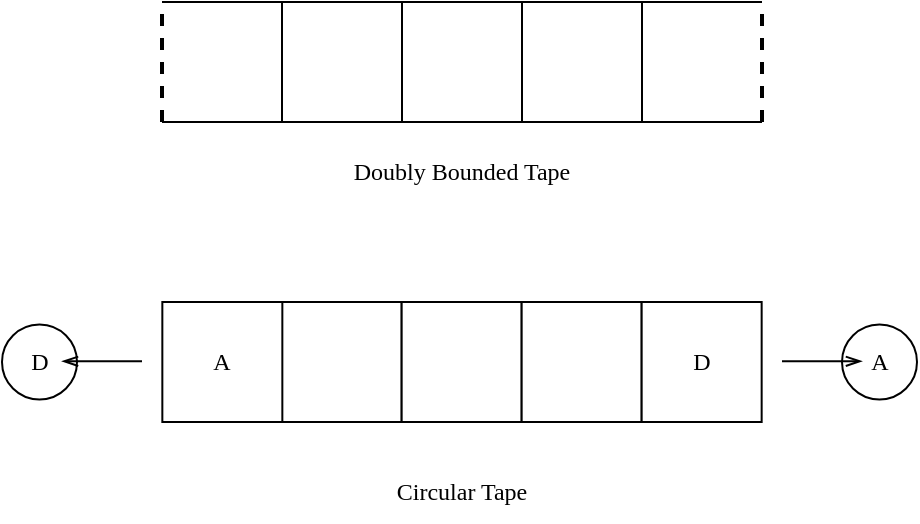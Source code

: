 <mxfile version="26.0.16" pages="4">
  <diagram name="Tape Variants" id="VRQje6V4b4nK-UUbFTo-">
    <mxGraphModel dx="659" dy="387" grid="0" gridSize="10" guides="1" tooltips="1" connect="1" arrows="1" fold="1" page="1" pageScale="1" pageWidth="827" pageHeight="1169" math="0" shadow="0">
      <root>
        <mxCell id="0" />
        <mxCell id="1" parent="0" />
        <mxCell id="AU894ogMc6cyoe8xbky2-43" value="&lt;font face=&quot;Times New Roman&quot;&gt;A&lt;/font&gt;" style="ellipse;whiteSpace=wrap;html=1;aspect=fixed;" vertex="1" parent="1">
          <mxGeometry x="530" y="361.25" width="37.5" height="37.5" as="geometry" />
        </mxCell>
        <mxCell id="AU894ogMc6cyoe8xbky2-5" value="" style="whiteSpace=wrap;html=1;aspect=fixed;" vertex="1" parent="1">
          <mxGeometry x="250" y="200" width="60" height="60" as="geometry" />
        </mxCell>
        <mxCell id="AU894ogMc6cyoe8xbky2-6" value="" style="whiteSpace=wrap;html=1;aspect=fixed;" vertex="1" parent="1">
          <mxGeometry x="310" y="200" width="60" height="60" as="geometry" />
        </mxCell>
        <mxCell id="AU894ogMc6cyoe8xbky2-7" value="" style="whiteSpace=wrap;html=1;aspect=fixed;" vertex="1" parent="1">
          <mxGeometry x="370" y="200" width="60" height="60" as="geometry" />
        </mxCell>
        <mxCell id="AU894ogMc6cyoe8xbky2-12" value="" style="endArrow=none;html=1;rounded=0;entryX=1;entryY=0;entryDx=0;entryDy=0;" edge="1" parent="1">
          <mxGeometry width="50" height="50" relative="1" as="geometry">
            <mxPoint x="430" y="200" as="sourcePoint" />
            <mxPoint x="490" y="200" as="targetPoint" />
          </mxGeometry>
        </mxCell>
        <mxCell id="AU894ogMc6cyoe8xbky2-16" value="" style="endArrow=none;html=1;rounded=0;entryX=1;entryY=0;entryDx=0;entryDy=0;" edge="1" parent="1">
          <mxGeometry width="50" height="50" relative="1" as="geometry">
            <mxPoint x="430" y="260" as="sourcePoint" />
            <mxPoint x="490" y="260" as="targetPoint" />
          </mxGeometry>
        </mxCell>
        <mxCell id="AU894ogMc6cyoe8xbky2-17" value="" style="endArrow=none;dashed=1;html=1;rounded=0;strokeWidth=2;" edge="1" parent="1">
          <mxGeometry width="50" height="50" relative="1" as="geometry">
            <mxPoint x="490" y="260" as="sourcePoint" />
            <mxPoint x="490" y="200" as="targetPoint" />
          </mxGeometry>
        </mxCell>
        <mxCell id="AU894ogMc6cyoe8xbky2-18" value="" style="endArrow=none;html=1;rounded=0;entryX=1;entryY=0;entryDx=0;entryDy=0;" edge="1" parent="1">
          <mxGeometry width="50" height="50" relative="1" as="geometry">
            <mxPoint x="190" y="200" as="sourcePoint" />
            <mxPoint x="250" y="200" as="targetPoint" />
          </mxGeometry>
        </mxCell>
        <mxCell id="AU894ogMc6cyoe8xbky2-19" value="" style="endArrow=none;html=1;rounded=0;entryX=1;entryY=0;entryDx=0;entryDy=0;" edge="1" parent="1">
          <mxGeometry width="50" height="50" relative="1" as="geometry">
            <mxPoint x="190" y="260" as="sourcePoint" />
            <mxPoint x="250" y="260" as="targetPoint" />
          </mxGeometry>
        </mxCell>
        <mxCell id="AU894ogMc6cyoe8xbky2-20" value="" style="endArrow=none;dashed=1;html=1;rounded=0;strokeWidth=2;" edge="1" parent="1">
          <mxGeometry width="50" height="50" relative="1" as="geometry">
            <mxPoint x="190" y="260" as="sourcePoint" />
            <mxPoint x="190" y="200" as="targetPoint" />
          </mxGeometry>
        </mxCell>
        <mxCell id="AU894ogMc6cyoe8xbky2-22" value="" style="whiteSpace=wrap;html=1;aspect=fixed;" vertex="1" parent="1">
          <mxGeometry x="249.83" y="350" width="60" height="60" as="geometry" />
        </mxCell>
        <mxCell id="AU894ogMc6cyoe8xbky2-23" value="" style="whiteSpace=wrap;html=1;aspect=fixed;" vertex="1" parent="1">
          <mxGeometry x="309.83" y="350" width="60" height="60" as="geometry" />
        </mxCell>
        <mxCell id="AU894ogMc6cyoe8xbky2-24" value="" style="whiteSpace=wrap;html=1;aspect=fixed;" vertex="1" parent="1">
          <mxGeometry x="369.83" y="350" width="60" height="60" as="geometry" />
        </mxCell>
        <mxCell id="AU894ogMc6cyoe8xbky2-31" value="&lt;font face=&quot;Times New Roman&quot;&gt;A&lt;/font&gt;" style="whiteSpace=wrap;html=1;aspect=fixed;" vertex="1" parent="1">
          <mxGeometry x="190.17" y="350" width="60" height="60" as="geometry" />
        </mxCell>
        <mxCell id="AU894ogMc6cyoe8xbky2-32" value="&lt;font face=&quot;Times New Roman&quot;&gt;D&lt;/font&gt;" style="whiteSpace=wrap;html=1;aspect=fixed;" vertex="1" parent="1">
          <mxGeometry x="429.83" y="350" width="60" height="60" as="geometry" />
        </mxCell>
        <mxCell id="AU894ogMc6cyoe8xbky2-44" value="" style="endArrow=openThin;html=1;rounded=0;strokeWidth=1;endFill=0;" edge="1" parent="1">
          <mxGeometry width="50" height="50" relative="1" as="geometry">
            <mxPoint x="500" y="379.66" as="sourcePoint" />
            <mxPoint x="540" y="379.66" as="targetPoint" />
          </mxGeometry>
        </mxCell>
        <mxCell id="AU894ogMc6cyoe8xbky2-46" value="&lt;font face=&quot;Times New Roman&quot;&gt;D&lt;/font&gt;" style="ellipse;whiteSpace=wrap;html=1;aspect=fixed;" vertex="1" parent="1">
          <mxGeometry x="110" y="361.25" width="37.5" height="37.5" as="geometry" />
        </mxCell>
        <mxCell id="AU894ogMc6cyoe8xbky2-47" value="" style="endArrow=openThin;html=1;rounded=0;strokeWidth=1;endFill=0;" edge="1" parent="1">
          <mxGeometry width="50" height="50" relative="1" as="geometry">
            <mxPoint x="180" y="379.66" as="sourcePoint" />
            <mxPoint x="140" y="379.66" as="targetPoint" />
          </mxGeometry>
        </mxCell>
        <mxCell id="AU894ogMc6cyoe8xbky2-49" value="&lt;font face=&quot;Times New Roman&quot;&gt;Doubly Bounded Tape&lt;/font&gt;" style="text;html=1;align=center;verticalAlign=middle;whiteSpace=wrap;rounded=0;" vertex="1" parent="1">
          <mxGeometry x="274.75" y="270" width="130.17" height="30" as="geometry" />
        </mxCell>
        <mxCell id="AU894ogMc6cyoe8xbky2-51" value="&lt;font face=&quot;Times New Roman&quot;&gt;Circular Tape&lt;/font&gt;" style="text;html=1;align=center;verticalAlign=middle;whiteSpace=wrap;rounded=0;" vertex="1" parent="1">
          <mxGeometry x="274.92" y="430" width="130.17" height="30" as="geometry" />
        </mxCell>
      </root>
    </mxGraphModel>
  </diagram>
  <diagram id="8lTc2m5ZhBpm3zbdjWWr" name="Multiple Machines">
    <mxGraphModel dx="955" dy="561" grid="0" gridSize="10" guides="1" tooltips="1" connect="1" arrows="1" fold="1" page="1" pageScale="1" pageWidth="827" pageHeight="1169" math="0" shadow="0">
      <root>
        <mxCell id="0" />
        <mxCell id="1" parent="0" />
        <mxCell id="TqNhAz1y1ZwwqhnvpjaC-25" value="" style="rounded=0;whiteSpace=wrap;html=1;strokeWidth=1.5;" vertex="1" parent="1">
          <mxGeometry x="400" y="380" width="80" height="115" as="geometry" />
        </mxCell>
        <mxCell id="TqNhAz1y1ZwwqhnvpjaC-26" value="&lt;font style=&quot;font-size: 16px;&quot; face=&quot;Times New Roman&quot;&gt;M2 H1&lt;/font&gt;" style="text;html=1;align=center;verticalAlign=middle;whiteSpace=wrap;rounded=0;" vertex="1" parent="1">
          <mxGeometry x="400" y="380" width="60" height="30" as="geometry" />
        </mxCell>
        <mxCell id="ikpOLn6lXzoxtYrpb8Zh-13" value="" style="rounded=0;whiteSpace=wrap;html=1;strokeWidth=1.5;" vertex="1" parent="1">
          <mxGeometry x="330" y="40" width="80" height="115" as="geometry" />
        </mxCell>
        <mxCell id="84nnwTWYSEB0WDG_UyRl-1" value="" style="whiteSpace=wrap;html=1;aspect=fixed;" vertex="1" parent="1">
          <mxGeometry x="140" y="80" width="60" height="60" as="geometry" />
        </mxCell>
        <mxCell id="ikpOLn6lXzoxtYrpb8Zh-3" value="" style="whiteSpace=wrap;html=1;aspect=fixed;" vertex="1" parent="1">
          <mxGeometry x="200" y="80" width="60" height="60" as="geometry" />
        </mxCell>
        <mxCell id="ikpOLn6lXzoxtYrpb8Zh-4" value="&lt;font face=&quot;Times New Roman&quot; style=&quot;font-size: 14px;&quot;&gt;a&lt;/font&gt;" style="whiteSpace=wrap;html=1;aspect=fixed;" vertex="1" parent="1">
          <mxGeometry x="260" y="80" width="60" height="60" as="geometry" />
        </mxCell>
        <mxCell id="ikpOLn6lXzoxtYrpb8Zh-6" value="&lt;font face=&quot;Times New Roman&quot; style=&quot;font-size: 14px;&quot;&gt;b&lt;/font&gt;" style="whiteSpace=wrap;html=1;aspect=fixed;" vertex="1" parent="1">
          <mxGeometry x="340" y="80" width="60" height="60" as="geometry" />
        </mxCell>
        <mxCell id="ikpOLn6lXzoxtYrpb8Zh-7" value="&lt;font face=&quot;Times New Roman&quot; style=&quot;font-size: 14px;&quot;&gt;b&lt;/font&gt;" style="whiteSpace=wrap;html=1;aspect=fixed;" vertex="1" parent="1">
          <mxGeometry x="420" y="80" width="60" height="60" as="geometry" />
        </mxCell>
        <mxCell id="ikpOLn6lXzoxtYrpb8Zh-14" value="&lt;font style=&quot;font-size: 16px;&quot; face=&quot;Times New Roman&quot;&gt;M1 H1&lt;/font&gt;" style="text;html=1;align=center;verticalAlign=middle;whiteSpace=wrap;rounded=0;" vertex="1" parent="1">
          <mxGeometry x="330" y="40" width="60" height="30" as="geometry" />
        </mxCell>
        <mxCell id="ikpOLn6lXzoxtYrpb8Zh-15" value="" style="whiteSpace=wrap;html=1;aspect=fixed;" vertex="1" parent="1">
          <mxGeometry x="480" y="80" width="60" height="60" as="geometry" />
        </mxCell>
        <mxCell id="ikpOLn6lXzoxtYrpb8Zh-16" value="" style="endArrow=classic;html=1;rounded=0;strokeWidth=1;" edge="1" parent="1">
          <mxGeometry width="50" height="50" relative="1" as="geometry">
            <mxPoint x="540" y="109.5" as="sourcePoint" />
            <mxPoint x="580" y="110" as="targetPoint" />
          </mxGeometry>
        </mxCell>
        <mxCell id="ikpOLn6lXzoxtYrpb8Zh-17" value="" style="endArrow=classic;html=1;rounded=0;strokeWidth=1;" edge="1" parent="1">
          <mxGeometry width="50" height="50" relative="1" as="geometry">
            <mxPoint x="140" y="110" as="sourcePoint" />
            <mxPoint x="100" y="109.5" as="targetPoint" />
          </mxGeometry>
        </mxCell>
        <mxCell id="ikpOLn6lXzoxtYrpb8Zh-18" value="" style="endArrow=none;dashed=1;html=1;dashPattern=1 3;strokeWidth=4;rounded=0;" edge="1" parent="1">
          <mxGeometry width="50" height="50" relative="1" as="geometry">
            <mxPoint x="370" y="340" as="sourcePoint" />
            <mxPoint x="370" y="180" as="targetPoint" />
          </mxGeometry>
        </mxCell>
        <mxCell id="ikpOLn6lXzoxtYrpb8Zh-21" value="&lt;font style=&quot;font-size: 15px;&quot; face=&quot;Times New Roman&quot;&gt;0..*&lt;/font&gt;" style="text;html=1;align=center;verticalAlign=middle;whiteSpace=wrap;rounded=0;strokeWidth=2;" vertex="1" parent="1">
          <mxGeometry x="760" y="250" width="60" height="30" as="geometry" />
        </mxCell>
        <mxCell id="ikpOLn6lXzoxtYrpb8Zh-23" value="&lt;font style=&quot;font-size: 15px;&quot; face=&quot;Times New Roman&quot;&gt;1&lt;/font&gt;" style="text;html=1;align=center;verticalAlign=middle;whiteSpace=wrap;rounded=0;strokeWidth=2;" vertex="1" parent="1">
          <mxGeometry x="760" y="90" width="60" height="30" as="geometry" />
        </mxCell>
        <mxCell id="ikpOLn6lXzoxtYrpb8Zh-24" value="&lt;span style=&quot;font-family: &amp;quot;Times New Roman&amp;quot;; font-size: 19px;&quot;&gt;Input Tape&lt;/span&gt;" style="rounded=1;whiteSpace=wrap;html=1;" vertex="1" parent="1">
          <mxGeometry x="620" y="85" width="120" height="50" as="geometry" />
        </mxCell>
        <mxCell id="TqNhAz1y1ZwwqhnvpjaC-2" value="&lt;span style=&quot;font-family: &amp;quot;Times New Roman&amp;quot;; font-size: 19px;&quot;&gt;Storage Tapes&lt;/span&gt;" style="rounded=1;whiteSpace=wrap;html=1;" vertex="1" parent="1">
          <mxGeometry x="610" y="240" width="140" height="50" as="geometry" />
        </mxCell>
        <mxCell id="TqNhAz1y1ZwwqhnvpjaC-3" value="" style="rounded=0;whiteSpace=wrap;html=1;strokeWidth=1.5;" vertex="1" parent="1">
          <mxGeometry x="180" y="380" width="80" height="115" as="geometry" />
        </mxCell>
        <mxCell id="TqNhAz1y1ZwwqhnvpjaC-4" value="" style="whiteSpace=wrap;html=1;aspect=fixed;" vertex="1" parent="1">
          <mxGeometry x="110" y="420" width="60" height="60" as="geometry" />
        </mxCell>
        <mxCell id="TqNhAz1y1ZwwqhnvpjaC-5" value="a" style="whiteSpace=wrap;html=1;aspect=fixed;" vertex="1" parent="1">
          <mxGeometry x="190" y="420" width="60" height="60" as="geometry" />
        </mxCell>
        <mxCell id="TqNhAz1y1ZwwqhnvpjaC-6" value="&lt;font face=&quot;Times New Roman&quot; style=&quot;font-size: 14px;&quot;&gt;b&lt;/font&gt;" style="whiteSpace=wrap;html=1;aspect=fixed;" vertex="1" parent="1">
          <mxGeometry x="270" y="420" width="60" height="60" as="geometry" />
        </mxCell>
        <mxCell id="TqNhAz1y1ZwwqhnvpjaC-7" value="&lt;font face=&quot;Times New Roman&quot; style=&quot;font-size: 14px;&quot;&gt;b&lt;/font&gt;" style="whiteSpace=wrap;html=1;aspect=fixed;" vertex="1" parent="1">
          <mxGeometry x="330" y="420" width="60" height="60" as="geometry" />
        </mxCell>
        <mxCell id="TqNhAz1y1ZwwqhnvpjaC-8" value="&lt;font face=&quot;Times New Roman&quot;&gt;&lt;span style=&quot;font-size: 14px;&quot;&gt;c&lt;/span&gt;&lt;/font&gt;" style="whiteSpace=wrap;html=1;aspect=fixed;" vertex="1" parent="1">
          <mxGeometry x="410" y="420" width="60" height="60" as="geometry" />
        </mxCell>
        <mxCell id="TqNhAz1y1ZwwqhnvpjaC-9" value="&lt;font style=&quot;font-size: 16px;&quot; face=&quot;Times New Roman&quot;&gt;M1 H2&lt;/font&gt;" style="text;html=1;align=center;verticalAlign=middle;whiteSpace=wrap;rounded=0;" vertex="1" parent="1">
          <mxGeometry x="180" y="380" width="60" height="30" as="geometry" />
        </mxCell>
        <mxCell id="TqNhAz1y1ZwwqhnvpjaC-10" value="" style="whiteSpace=wrap;html=1;aspect=fixed;" vertex="1" parent="1">
          <mxGeometry x="490" y="420" width="60" height="60" as="geometry" />
        </mxCell>
        <mxCell id="TqNhAz1y1ZwwqhnvpjaC-11" value="" style="endArrow=classic;html=1;rounded=0;strokeWidth=1;" edge="1" parent="1">
          <mxGeometry width="50" height="50" relative="1" as="geometry">
            <mxPoint x="550" y="450" as="sourcePoint" />
            <mxPoint x="590" y="450" as="targetPoint" />
          </mxGeometry>
        </mxCell>
        <mxCell id="TqNhAz1y1ZwwqhnvpjaC-12" value="" style="endArrow=classic;html=1;rounded=0;strokeWidth=1;" edge="1" parent="1">
          <mxGeometry width="50" height="50" relative="1" as="geometry">
            <mxPoint x="110" y="450" as="sourcePoint" />
            <mxPoint x="70" y="449.5" as="targetPoint" />
          </mxGeometry>
        </mxCell>
        <mxCell id="TqNhAz1y1ZwwqhnvpjaC-13" value="&lt;font style=&quot;font-size: 15px;&quot; face=&quot;Times New Roman&quot;&gt;1&lt;/font&gt;" style="text;html=1;align=center;verticalAlign=middle;whiteSpace=wrap;rounded=0;strokeWidth=2;" vertex="1" parent="1">
          <mxGeometry x="760" y="440" width="60" height="30" as="geometry" />
        </mxCell>
        <mxCell id="TqNhAz1y1ZwwqhnvpjaC-14" value="&lt;span style=&quot;font-family: &amp;quot;Times New Roman&amp;quot;; font-size: 19px;&quot;&gt;Output Tape&lt;/span&gt;" style="rounded=1;whiteSpace=wrap;html=1;" vertex="1" parent="1">
          <mxGeometry x="620" y="425" width="120" height="50" as="geometry" />
        </mxCell>
        <mxCell id="TqNhAz1y1ZwwqhnvpjaC-29" style="edgeStyle=orthogonalEdgeStyle;rounded=0;orthogonalLoop=1;jettySize=auto;html=1;entryX=0;entryY=1;entryDx=0;entryDy=0;exitX=1;exitY=0.5;exitDx=0;exitDy=0;endArrow=open;endFill=0;" edge="1" parent="1" source="TqNhAz1y1ZwwqhnvpjaC-28" target="ikpOLn6lXzoxtYrpb8Zh-13">
          <mxGeometry relative="1" as="geometry">
            <Array as="points">
              <mxPoint x="330" y="250" />
            </Array>
          </mxGeometry>
        </mxCell>
        <mxCell id="TqNhAz1y1ZwwqhnvpjaC-30" style="edgeStyle=orthogonalEdgeStyle;rounded=0;orthogonalLoop=1;jettySize=auto;html=1;entryX=0;entryY=0;entryDx=0;entryDy=0;exitX=0.5;exitY=1;exitDx=0;exitDy=0;endArrow=open;endFill=0;" edge="1" parent="1" source="TqNhAz1y1ZwwqhnvpjaC-28" target="TqNhAz1y1ZwwqhnvpjaC-9">
          <mxGeometry relative="1" as="geometry">
            <Array as="points">
              <mxPoint x="120" y="380" />
            </Array>
          </mxGeometry>
        </mxCell>
        <mxCell id="TqNhAz1y1ZwwqhnvpjaC-28" value="&lt;font style=&quot;font-size: 20px;&quot; face=&quot;Times New Roman&quot;&gt;M1&lt;/font&gt;" style="rounded=0;whiteSpace=wrap;html=1;dashed=1;dashPattern=8 8;" vertex="1" parent="1">
          <mxGeometry x="90" y="220" width="120" height="60" as="geometry" />
        </mxCell>
      </root>
    </mxGraphModel>
  </diagram>
  <diagram id="-feYXXt1abC1DNf6F-_r" name="NAND Gate">
    <mxGraphModel dx="1469" dy="863" grid="0" gridSize="10" guides="1" tooltips="1" connect="1" arrows="1" fold="1" page="1" pageScale="1" pageWidth="827" pageHeight="1169" math="0" shadow="0">
      <root>
        <mxCell id="0" />
        <mxCell id="1" parent="0" />
        <mxCell id="HSONl1-rLbWo3RWcdmpJ-19" value="" style="rounded=0;whiteSpace=wrap;html=1;strokeWidth=1.5;" vertex="1" parent="1">
          <mxGeometry x="240" y="600" width="80" height="115" as="geometry" />
        </mxCell>
        <mxCell id="HSONl1-rLbWo3RWcdmpJ-20" value="&lt;font style=&quot;font-size: 16px;&quot; face=&quot;Times New Roman&quot;&gt;M2 H1&lt;/font&gt;" style="text;html=1;align=center;verticalAlign=middle;whiteSpace=wrap;rounded=0;" vertex="1" parent="1">
          <mxGeometry x="240" y="600" width="60" height="32.5" as="geometry" />
        </mxCell>
        <mxCell id="aeV72P-pwcyjjq4XdNCZ-10" value="" style="rounded=0;whiteSpace=wrap;html=1;strokeWidth=1.5;" vertex="1" parent="1">
          <mxGeometry x="120" y="200" width="80" height="115" as="geometry" />
        </mxCell>
        <mxCell id="N3yCYt9ydpG1d_r3ji6H-3" value="" style="rounded=0;whiteSpace=wrap;html=1;strokeWidth=1.5;" vertex="1" parent="1">
          <mxGeometry x="120" y="70" width="80" height="115" as="geometry" />
        </mxCell>
        <mxCell id="M9H401OFvWqgseQvaSJw-4" value="" style="rounded=0;whiteSpace=wrap;html=1;strokeWidth=1.5;" vertex="1" parent="1">
          <mxGeometry x="280" y="70" width="80" height="115" as="geometry" />
        </mxCell>
        <mxCell id="jwOAgA3_3UdrgayY0VXu-1" value="" style="rounded=0;whiteSpace=wrap;html=1;strokeWidth=1.5;" vertex="1" parent="1">
          <mxGeometry x="200" y="70" width="80" height="115" as="geometry" />
        </mxCell>
        <mxCell id="jwOAgA3_3UdrgayY0VXu-2" value="" style="whiteSpace=wrap;html=1;aspect=fixed;" vertex="1" parent="1">
          <mxGeometry x="210" y="110" width="60" height="60" as="geometry" />
        </mxCell>
        <mxCell id="jwOAgA3_3UdrgayY0VXu-3" value="" style="whiteSpace=wrap;html=1;aspect=fixed;" vertex="1" parent="1">
          <mxGeometry x="290" y="110" width="60" height="60" as="geometry" />
        </mxCell>
        <mxCell id="jwOAgA3_3UdrgayY0VXu-4" value="" style="whiteSpace=wrap;html=1;aspect=fixed;" vertex="1" parent="1">
          <mxGeometry x="370" y="110" width="60" height="60" as="geometry" />
        </mxCell>
        <mxCell id="jwOAgA3_3UdrgayY0VXu-5" value="" style="whiteSpace=wrap;html=1;aspect=fixed;" vertex="1" parent="1">
          <mxGeometry x="430" y="110" width="60" height="60" as="geometry" />
        </mxCell>
        <mxCell id="jwOAgA3_3UdrgayY0VXu-6" value="" style="whiteSpace=wrap;html=1;aspect=fixed;" vertex="1" parent="1">
          <mxGeometry x="490" y="110" width="60" height="60" as="geometry" />
        </mxCell>
        <mxCell id="jwOAgA3_3UdrgayY0VXu-7" value="&lt;font style=&quot;font-size: 16px;&quot; face=&quot;Times New Roman&quot;&gt;M1 H1&lt;/font&gt;" style="text;html=1;align=center;verticalAlign=middle;whiteSpace=wrap;rounded=0;" vertex="1" parent="1">
          <mxGeometry x="200" y="70" width="60" height="30" as="geometry" />
        </mxCell>
        <mxCell id="jwOAgA3_3UdrgayY0VXu-8" value="" style="whiteSpace=wrap;html=1;aspect=fixed;" vertex="1" parent="1">
          <mxGeometry x="550" y="110" width="60" height="60" as="geometry" />
        </mxCell>
        <mxCell id="M9H401OFvWqgseQvaSJw-5" value="&lt;font style=&quot;font-size: 16px;&quot; face=&quot;Times New Roman&quot;&gt;M1 H2&lt;/font&gt;" style="text;html=1;align=center;verticalAlign=middle;whiteSpace=wrap;rounded=0;" vertex="1" parent="1">
          <mxGeometry x="280" y="70" width="60" height="30" as="geometry" />
        </mxCell>
        <mxCell id="N3yCYt9ydpG1d_r3ji6H-2" value="" style="whiteSpace=wrap;html=1;aspect=fixed;" vertex="1" parent="1">
          <mxGeometry x="130" y="110" width="60" height="60" as="geometry" />
        </mxCell>
        <mxCell id="N3yCYt9ydpG1d_r3ji6H-5" value="&lt;font style=&quot;font-size: 16px;&quot; face=&quot;Times New Roman&quot;&gt;M2 H1&lt;/font&gt;" style="text;html=1;align=center;verticalAlign=middle;whiteSpace=wrap;rounded=0;" vertex="1" parent="1">
          <mxGeometry x="120" y="70" width="60" height="30" as="geometry" />
        </mxCell>
        <mxCell id="N3yCYt9ydpG1d_r3ji6H-18" value="" style="rounded=0;whiteSpace=wrap;html=1;strokeWidth=1.5;" vertex="1" parent="1">
          <mxGeometry x="120" y="390" width="80" height="115" as="geometry" />
        </mxCell>
        <mxCell id="N3yCYt9ydpG1d_r3ji6H-19" value="" style="rounded=0;whiteSpace=wrap;html=1;strokeWidth=1.5;" vertex="1" parent="1">
          <mxGeometry x="460" y="390" width="80" height="115" as="geometry" />
        </mxCell>
        <mxCell id="N3yCYt9ydpG1d_r3ji6H-20" value="" style="rounded=0;whiteSpace=wrap;html=1;strokeWidth=1.5;" vertex="1" parent="1">
          <mxGeometry x="540" y="390" width="80" height="115" as="geometry" />
        </mxCell>
        <mxCell id="N3yCYt9ydpG1d_r3ji6H-21" value="&lt;font style=&quot;font-size: 15px; color: light-dark(rgb(0, 204, 0), rgb(237, 237, 237));&quot; face=&quot;Times New Roman&quot;&gt;Running&lt;/font&gt;" style="whiteSpace=wrap;html=1;aspect=fixed;" vertex="1" parent="1">
          <mxGeometry x="210" y="430" width="60" height="60" as="geometry" />
        </mxCell>
        <mxCell id="N3yCYt9ydpG1d_r3ji6H-22" value="&lt;span style=&quot;caret-color: rgb(0, 204, 0); font-family: &amp;quot;Times New Roman&amp;quot;; font-size: 15px; color: light-dark(rgb(255, 147, 0), rgb(0, 162, 0));&quot;&gt;Pause&lt;/span&gt;" style="whiteSpace=wrap;html=1;aspect=fixed;" vertex="1" parent="1">
          <mxGeometry x="270" y="430" width="60" height="60" as="geometry" />
        </mxCell>
        <mxCell id="N3yCYt9ydpG1d_r3ji6H-23" value="" style="whiteSpace=wrap;html=1;aspect=fixed;" vertex="1" parent="1">
          <mxGeometry x="330" y="430" width="60" height="60" as="geometry" />
        </mxCell>
        <mxCell id="N3yCYt9ydpG1d_r3ji6H-24" value="" style="whiteSpace=wrap;html=1;aspect=fixed;" vertex="1" parent="1">
          <mxGeometry x="390" y="430" width="60" height="60" as="geometry" />
        </mxCell>
        <mxCell id="N3yCYt9ydpG1d_r3ji6H-25" value="" style="whiteSpace=wrap;html=1;aspect=fixed;" vertex="1" parent="1">
          <mxGeometry x="470" y="430" width="60" height="60" as="geometry" />
        </mxCell>
        <mxCell id="N3yCYt9ydpG1d_r3ji6H-26" value="&lt;font style=&quot;font-size: 16px;&quot; face=&quot;Times New Roman&quot;&gt;M1 H2&lt;/font&gt;" style="text;html=1;align=center;verticalAlign=middle;whiteSpace=wrap;rounded=0;" vertex="1" parent="1">
          <mxGeometry x="540" y="390" width="60" height="30" as="geometry" />
        </mxCell>
        <mxCell id="N3yCYt9ydpG1d_r3ji6H-27" value="" style="whiteSpace=wrap;html=1;aspect=fixed;" vertex="1" parent="1">
          <mxGeometry x="550" y="430" width="60" height="60" as="geometry" />
        </mxCell>
        <mxCell id="N3yCYt9ydpG1d_r3ji6H-28" value="&lt;font style=&quot;font-size: 16px;&quot; face=&quot;Times New Roman&quot;&gt;M1 H1&lt;/font&gt;" style="text;html=1;align=center;verticalAlign=middle;whiteSpace=wrap;rounded=0;" vertex="1" parent="1">
          <mxGeometry x="460" y="390" width="60" height="30" as="geometry" />
        </mxCell>
        <mxCell id="N3yCYt9ydpG1d_r3ji6H-30" value="" style="whiteSpace=wrap;html=1;aspect=fixed;" vertex="1" parent="1">
          <mxGeometry x="130" y="430" width="60" height="60" as="geometry" />
        </mxCell>
        <mxCell id="N3yCYt9ydpG1d_r3ji6H-31" value="&lt;font style=&quot;font-size: 16px;&quot; face=&quot;Times New Roman&quot;&gt;M2 H1&lt;/font&gt;" style="text;html=1;align=center;verticalAlign=middle;whiteSpace=wrap;rounded=0;" vertex="1" parent="1">
          <mxGeometry x="120" y="390" width="60" height="30" as="geometry" />
        </mxCell>
        <mxCell id="N3yCYt9ydpG1d_r3ji6H-33" value="&lt;font face=&quot;Times New Roman&quot; style=&quot;font-size: 20px;&quot;&gt;&lt;b&gt;NAND Gate&lt;/b&gt;&lt;/font&gt;" style="text;html=1;align=center;verticalAlign=middle;whiteSpace=wrap;rounded=0;" vertex="1" parent="1">
          <mxGeometry x="20" y="20" width="110" height="30" as="geometry" />
        </mxCell>
        <mxCell id="RAMHH3ECT8wM_t4hF7YC-1" value="&lt;span style=&quot;font-family: &amp;quot;Times New Roman&amp;quot;; font-size: 19px;&quot;&gt;Tape 1&lt;/span&gt;" style="rounded=1;whiteSpace=wrap;html=1;" vertex="1" parent="1">
          <mxGeometry x="650" y="115" width="120" height="50" as="geometry" />
        </mxCell>
        <mxCell id="aeV72P-pwcyjjq4XdNCZ-1" value="" style="whiteSpace=wrap;html=1;aspect=fixed;" vertex="1" parent="1">
          <mxGeometry x="130" y="237.5" width="60" height="60" as="geometry" />
        </mxCell>
        <mxCell id="aeV72P-pwcyjjq4XdNCZ-3" value="" style="whiteSpace=wrap;html=1;aspect=fixed;" vertex="1" parent="1">
          <mxGeometry x="210" y="237.5" width="60" height="60" as="geometry" />
        </mxCell>
        <mxCell id="aeV72P-pwcyjjq4XdNCZ-4" value="" style="whiteSpace=wrap;html=1;aspect=fixed;" vertex="1" parent="1">
          <mxGeometry x="270" y="237.5" width="60" height="60" as="geometry" />
        </mxCell>
        <mxCell id="aeV72P-pwcyjjq4XdNCZ-5" value="" style="whiteSpace=wrap;html=1;aspect=fixed;" vertex="1" parent="1">
          <mxGeometry x="330" y="237.5" width="60" height="60" as="geometry" />
        </mxCell>
        <mxCell id="aeV72P-pwcyjjq4XdNCZ-6" value="" style="whiteSpace=wrap;html=1;aspect=fixed;" vertex="1" parent="1">
          <mxGeometry x="390" y="237.5" width="60" height="60" as="geometry" />
        </mxCell>
        <mxCell id="aeV72P-pwcyjjq4XdNCZ-7" value="" style="whiteSpace=wrap;html=1;aspect=fixed;" vertex="1" parent="1">
          <mxGeometry x="450" y="237.5" width="60" height="60" as="geometry" />
        </mxCell>
        <mxCell id="aeV72P-pwcyjjq4XdNCZ-8" value="" style="whiteSpace=wrap;html=1;aspect=fixed;" vertex="1" parent="1">
          <mxGeometry x="510" y="237.5" width="60" height="60" as="geometry" />
        </mxCell>
        <mxCell id="aeV72P-pwcyjjq4XdNCZ-9" value="&lt;span style=&quot;font-family: &amp;quot;Times New Roman&amp;quot;; font-size: 19px;&quot;&gt;Tape 2&lt;/span&gt;" style="rounded=1;whiteSpace=wrap;html=1;" vertex="1" parent="1">
          <mxGeometry x="650" y="242.5" width="120" height="50" as="geometry" />
        </mxCell>
        <mxCell id="aeV72P-pwcyjjq4XdNCZ-11" value="&lt;font style=&quot;font-size: 16px;&quot; face=&quot;Times New Roman&quot;&gt;M2 H2&lt;/font&gt;" style="text;html=1;align=center;verticalAlign=middle;whiteSpace=wrap;rounded=0;" vertex="1" parent="1">
          <mxGeometry x="120" y="200" width="60" height="30" as="geometry" />
        </mxCell>
        <mxCell id="aeV72P-pwcyjjq4XdNCZ-12" value="&lt;span style=&quot;font-family: &amp;quot;Times New Roman&amp;quot;; font-size: 19px;&quot;&gt;Tape 1&lt;/span&gt;" style="rounded=1;whiteSpace=wrap;html=1;" vertex="1" parent="1">
          <mxGeometry x="650" y="435" width="120" height="50" as="geometry" />
        </mxCell>
        <mxCell id="aeV72P-pwcyjjq4XdNCZ-13" value="&lt;font style=&quot;font-size: 20px;&quot; face=&quot;Times New Roman&quot;&gt;1.&lt;/font&gt;" style="text;html=1;align=center;verticalAlign=middle;whiteSpace=wrap;rounded=0;" vertex="1" parent="1">
          <mxGeometry x="20" y="180" width="60" height="30" as="geometry" />
        </mxCell>
        <mxCell id="aeV72P-pwcyjjq4XdNCZ-14" value="&lt;font style=&quot;font-size: 20px;&quot; face=&quot;Times New Roman&quot;&gt;2.&lt;/font&gt;" style="text;html=1;align=center;verticalAlign=middle;whiteSpace=wrap;rounded=0;" vertex="1" parent="1">
          <mxGeometry x="20" y="432.5" width="60" height="30" as="geometry" />
        </mxCell>
        <mxCell id="HSONl1-rLbWo3RWcdmpJ-2" value="" style="rounded=0;whiteSpace=wrap;html=1;strokeWidth=1.5;" vertex="1" parent="1">
          <mxGeometry x="460" y="602.5" width="80" height="115" as="geometry" />
        </mxCell>
        <mxCell id="HSONl1-rLbWo3RWcdmpJ-3" value="" style="rounded=0;whiteSpace=wrap;html=1;strokeWidth=1.5;" vertex="1" parent="1">
          <mxGeometry x="540" y="602.5" width="80" height="115" as="geometry" />
        </mxCell>
        <mxCell id="HSONl1-rLbWo3RWcdmpJ-4" value="" style="whiteSpace=wrap;html=1;aspect=fixed;" vertex="1" parent="1">
          <mxGeometry x="170" y="642.5" width="60" height="60" as="geometry" />
        </mxCell>
        <mxCell id="HSONl1-rLbWo3RWcdmpJ-5" value="" style="whiteSpace=wrap;html=1;aspect=fixed;" vertex="1" parent="1">
          <mxGeometry x="250" y="642.5" width="60" height="60" as="geometry" />
        </mxCell>
        <mxCell id="HSONl1-rLbWo3RWcdmpJ-6" value="" style="whiteSpace=wrap;html=1;aspect=fixed;" vertex="1" parent="1">
          <mxGeometry x="330" y="642.5" width="60" height="60" as="geometry" />
        </mxCell>
        <mxCell id="HSONl1-rLbWo3RWcdmpJ-7" value="" style="whiteSpace=wrap;html=1;aspect=fixed;" vertex="1" parent="1">
          <mxGeometry x="390" y="642.5" width="60" height="60" as="geometry" />
        </mxCell>
        <mxCell id="HSONl1-rLbWo3RWcdmpJ-8" value="" style="whiteSpace=wrap;html=1;aspect=fixed;" vertex="1" parent="1">
          <mxGeometry x="470" y="642.5" width="60" height="60" as="geometry" />
        </mxCell>
        <mxCell id="HSONl1-rLbWo3RWcdmpJ-9" value="&lt;font style=&quot;font-size: 16px;&quot; face=&quot;Times New Roman&quot;&gt;M1 H2&lt;/font&gt;" style="text;html=1;align=center;verticalAlign=middle;whiteSpace=wrap;rounded=0;" vertex="1" parent="1">
          <mxGeometry x="540" y="602.5" width="60" height="30" as="geometry" />
        </mxCell>
        <mxCell id="HSONl1-rLbWo3RWcdmpJ-10" value="" style="whiteSpace=wrap;html=1;aspect=fixed;" vertex="1" parent="1">
          <mxGeometry x="550" y="642.5" width="60" height="60" as="geometry" />
        </mxCell>
        <mxCell id="HSONl1-rLbWo3RWcdmpJ-11" value="&lt;font style=&quot;font-size: 16px;&quot; face=&quot;Times New Roman&quot;&gt;M1 H1&lt;/font&gt;" style="text;html=1;align=center;verticalAlign=middle;whiteSpace=wrap;rounded=0;" vertex="1" parent="1">
          <mxGeometry x="460" y="602.5" width="60" height="30" as="geometry" />
        </mxCell>
        <mxCell id="HSONl1-rLbWo3RWcdmpJ-12" value="" style="whiteSpace=wrap;html=1;aspect=fixed;" vertex="1" parent="1">
          <mxGeometry x="110" y="642.5" width="60" height="60" as="geometry" />
        </mxCell>
        <mxCell id="HSONl1-rLbWo3RWcdmpJ-14" value="&lt;span style=&quot;font-family: &amp;quot;Times New Roman&amp;quot;; font-size: 19px;&quot;&gt;Tape 1&lt;/span&gt;" style="rounded=1;whiteSpace=wrap;html=1;" vertex="1" parent="1">
          <mxGeometry x="650" y="647.5" width="120" height="50" as="geometry" />
        </mxCell>
        <mxCell id="HSONl1-rLbWo3RWcdmpJ-15" value="" style="shape=flexArrow;endArrow=classic;html=1;rounded=0;" edge="1" parent="1">
          <mxGeometry width="50" height="50" relative="1" as="geometry">
            <mxPoint x="399.59" y="320" as="sourcePoint" />
            <mxPoint x="399.41" y="390" as="targetPoint" />
          </mxGeometry>
        </mxCell>
        <mxCell id="HSONl1-rLbWo3RWcdmpJ-16" value="" style="shape=flexArrow;endArrow=classic;html=1;rounded=0;" edge="1" parent="1">
          <mxGeometry width="50" height="50" relative="1" as="geometry">
            <mxPoint x="399.59" y="530" as="sourcePoint" />
            <mxPoint x="399.41" y="600" as="targetPoint" />
          </mxGeometry>
        </mxCell>
        <mxCell id="HSONl1-rLbWo3RWcdmpJ-17" value="&lt;font style=&quot;font-size: 20px;&quot; face=&quot;Times New Roman&quot;&gt;3.&lt;/font&gt;" style="text;html=1;align=center;verticalAlign=middle;whiteSpace=wrap;rounded=0;" vertex="1" parent="1">
          <mxGeometry x="20" y="642.5" width="60" height="30" as="geometry" />
        </mxCell>
        <mxCell id="HSONl1-rLbWo3RWcdmpJ-35" value="" style="rounded=0;whiteSpace=wrap;html=1;strokeWidth=1.5;" vertex="1" parent="1">
          <mxGeometry x="180" y="740" width="80" height="115" as="geometry" />
        </mxCell>
        <mxCell id="HSONl1-rLbWo3RWcdmpJ-36" value="&lt;span style=&quot;caret-color: rgb(0, 204, 0); color: rgb(0, 204, 0); font-family: &amp;quot;Times New Roman&amp;quot;; font-size: 15px;&quot;&gt;Running&lt;/span&gt;" style="whiteSpace=wrap;html=1;aspect=fixed;" vertex="1" parent="1">
          <mxGeometry x="110" y="777.5" width="60" height="60" as="geometry" />
        </mxCell>
        <mxCell id="HSONl1-rLbWo3RWcdmpJ-37" value="" style="whiteSpace=wrap;html=1;aspect=fixed;" vertex="1" parent="1">
          <mxGeometry x="190" y="777.5" width="60" height="60" as="geometry" />
        </mxCell>
        <mxCell id="HSONl1-rLbWo3RWcdmpJ-38" value="" style="whiteSpace=wrap;html=1;aspect=fixed;" vertex="1" parent="1">
          <mxGeometry x="270" y="777.5" width="60" height="60" as="geometry" />
        </mxCell>
        <mxCell id="HSONl1-rLbWo3RWcdmpJ-39" value="" style="whiteSpace=wrap;html=1;aspect=fixed;" vertex="1" parent="1">
          <mxGeometry x="330" y="777.5" width="60" height="60" as="geometry" />
        </mxCell>
        <mxCell id="HSONl1-rLbWo3RWcdmpJ-40" value="" style="whiteSpace=wrap;html=1;aspect=fixed;" vertex="1" parent="1">
          <mxGeometry x="390" y="777.5" width="60" height="60" as="geometry" />
        </mxCell>
        <mxCell id="HSONl1-rLbWo3RWcdmpJ-41" value="" style="whiteSpace=wrap;html=1;aspect=fixed;" vertex="1" parent="1">
          <mxGeometry x="450" y="777.5" width="60" height="60" as="geometry" />
        </mxCell>
        <mxCell id="HSONl1-rLbWo3RWcdmpJ-42" value="" style="whiteSpace=wrap;html=1;aspect=fixed;" vertex="1" parent="1">
          <mxGeometry x="510" y="777.5" width="60" height="60" as="geometry" />
        </mxCell>
        <mxCell id="HSONl1-rLbWo3RWcdmpJ-43" value="&lt;span style=&quot;font-family: &amp;quot;Times New Roman&amp;quot;; font-size: 19px;&quot;&gt;Tape 2&lt;/span&gt;" style="rounded=1;whiteSpace=wrap;html=1;" vertex="1" parent="1">
          <mxGeometry x="650" y="782.5" width="120" height="50" as="geometry" />
        </mxCell>
        <mxCell id="HSONl1-rLbWo3RWcdmpJ-44" value="&lt;font style=&quot;font-size: 16px;&quot; face=&quot;Times New Roman&quot;&gt;M2 H2&lt;/font&gt;" style="text;html=1;align=center;verticalAlign=middle;whiteSpace=wrap;rounded=0;" vertex="1" parent="1">
          <mxGeometry x="180" y="740" width="60" height="30" as="geometry" />
        </mxCell>
        <mxCell id="HSONl1-rLbWo3RWcdmpJ-47" value="&lt;div style=&quot;line-height: 160%;&quot;&gt;&lt;font style=&quot;font-size: 20px; line-height: 160%;&quot; face=&quot;Times New Roman&quot;&gt;1. Initial set up of the system, machine 2 will write&amp;nbsp;&lt;/font&gt;&lt;span style=&quot;caret-color: rgb(0, 204, 0); color: rgb(0, 204, 0); font-family: &amp;quot;Times New Roman&amp;quot;; font-size: 20px;&quot;&gt;Running&amp;nbsp;&lt;/span&gt;&lt;span style=&quot;font-family: &amp;quot;Times New Roman&amp;quot;; font-size: 20px;&quot;&gt;(True) on tape 2 and pause&amp;nbsp;&lt;/span&gt;&lt;span style=&quot;font-family: &amp;quot;Times New Roman&amp;quot;; font-size: 20px;&quot;&gt;upon reading a&amp;nbsp;&lt;/span&gt;&lt;span style=&quot;caret-color: rgb(255, 128, 0); color: rgb(255, 128, 0); font-family: &amp;quot;Times New Roman&amp;quot;; font-size: 20px;&quot;&gt;Pause&amp;nbsp;&lt;/span&gt;&lt;span style=&quot;font-family: &amp;quot;Times New Roman&amp;quot;; font-size: 20px;&quot;&gt;(False).&lt;/span&gt;&lt;/div&gt;&lt;div style=&quot;line-height: 160%;&quot;&gt;&lt;div style=&quot;line-height: 160%;&quot;&gt;&lt;font style=&quot;font-size: 20px; line-height: 160%;&quot; face=&quot;Times New Roman&quot;&gt;2. &lt;/font&gt;&lt;span style=&quot;font-family: &amp;quot;Times New Roman&amp;quot;; font-size: 20px; line-height: 160%;&quot;&gt;Machine 1 inputs&amp;nbsp;&lt;/span&gt;&lt;span style=&quot;font-family: &amp;quot;Times New Roman&amp;quot;; font-size: 20px; color: rgb(0, 204, 0); line-height: 160%;&quot;&gt;Running&lt;/span&gt;&lt;span style=&quot;font-family: &amp;quot;Times New Roman&amp;quot;; font-size: 20px; line-height: 160%;&quot;&gt;&amp;nbsp;and&amp;nbsp;&lt;/span&gt;&lt;span style=&quot;font-family: &amp;quot;Times New Roman&amp;quot;; font-size: 20px; color: rgb(255, 128, 0); line-height: 160%;&quot;&gt;Pause&lt;/span&gt;&lt;span style=&quot;font-family: &amp;quot;Times New Roman&amp;quot;; font-size: 20px; line-height: 160%;&quot;&gt;&amp;nbsp;on tape 1 and moves the heads to the right&lt;/span&gt;&lt;/div&gt;&lt;div style=&quot;line-height: 160%;&quot;&gt;&lt;span style=&quot;font-family: &amp;quot;Times New Roman&amp;quot;; font-size: 20px; line-height: 160%;&quot;&gt;3. Machine 2 reads a&amp;nbsp;&lt;/span&gt;&lt;span style=&quot;font-family: &amp;quot;Times New Roman&amp;quot;; font-size: 20px; color: rgb(255, 128, 0); line-height: 160%;&quot;&gt;Pause&lt;/span&gt;&lt;span style=&quot;font-family: &amp;quot;Times New Roman&amp;quot;; font-size: 20px; line-height: 160%;&quot;&gt;, and its head 2 outputs&amp;nbsp;&lt;/span&gt;&lt;span style=&quot;caret-color: rgb(0, 204, 0); color: rgb(0, 204, 0); font-family: &amp;quot;Times New Roman&amp;quot;; font-size: 20px; line-height: 160%;&quot;&gt;Running&lt;/span&gt;&lt;/div&gt;&lt;/div&gt;" style="text;html=1;align=left;verticalAlign=middle;whiteSpace=wrap;rounded=0;" vertex="1" parent="1">
          <mxGeometry x="40" y="910" width="720" height="140" as="geometry" />
        </mxCell>
      </root>
    </mxGraphModel>
  </diagram>
  <diagram id="XC0U_lYdwyUzv8gZffQ_" name="Page-4">
    <mxGraphModel dx="1124" dy="660" grid="1" gridSize="10" guides="1" tooltips="1" connect="1" arrows="1" fold="1" page="1" pageScale="1" pageWidth="827" pageHeight="1169" math="0" shadow="0">
      <root>
        <mxCell id="0" />
        <mxCell id="1" parent="0" />
        <mxCell id="omFHVtDq0VeX01jsDxpx-1" value="&lt;i&gt;ITape&lt;/i&gt;" style="swimlane;fontStyle=1;align=center;verticalAlign=top;childLayout=stackLayout;horizontal=1;startSize=26;horizontalStack=0;resizeParent=1;resizeParentMax=0;resizeLast=0;collapsible=1;marginBottom=0;whiteSpace=wrap;html=1;" vertex="1" parent="1">
          <mxGeometry x="130" y="60" width="190" height="242" as="geometry" />
        </mxCell>
        <mxCell id="omFHVtDq0VeX01jsDxpx-2" value="+ type: TapeType" style="text;strokeColor=none;fillColor=none;align=left;verticalAlign=top;spacingLeft=4;spacingRight=4;overflow=hidden;rotatable=0;points=[[0,0.5],[1,0.5]];portConstraint=eastwest;whiteSpace=wrap;html=1;" vertex="1" parent="omFHVtDq0VeX01jsDxpx-1">
          <mxGeometry y="26" width="190" height="26" as="geometry" />
        </mxCell>
        <mxCell id="omFHVtDq0VeX01jsDxpx-18" value="- writeQueue: Queue&amp;lt;&amp;gt;&lt;div&gt;&lt;br&gt;&lt;/div&gt;" style="text;strokeColor=none;fillColor=none;align=left;verticalAlign=top;spacingLeft=4;spacingRight=4;overflow=hidden;rotatable=0;points=[[0,0.5],[1,0.5]];portConstraint=eastwest;whiteSpace=wrap;html=1;" vertex="1" parent="omFHVtDq0VeX01jsDxpx-1">
          <mxGeometry y="52" width="190" height="26" as="geometry" />
        </mxCell>
        <mxCell id="omFHVtDq0VeX01jsDxpx-19" value="- tape: Dictionary&amp;lt;&amp;gt;" style="text;strokeColor=none;fillColor=none;align=left;verticalAlign=top;spacingLeft=4;spacingRight=4;overflow=hidden;rotatable=0;points=[[0,0.5],[1,0.5]];portConstraint=eastwest;whiteSpace=wrap;html=1;" vertex="1" parent="omFHVtDq0VeX01jsDxpx-1">
          <mxGeometry y="78" width="190" height="26" as="geometry" />
        </mxCell>
        <mxCell id="omFHVtDq0VeX01jsDxpx-3" value="" style="line;strokeWidth=1;fillColor=none;align=left;verticalAlign=middle;spacingTop=-1;spacingLeft=3;spacingRight=3;rotatable=0;labelPosition=right;points=[];portConstraint=eastwest;strokeColor=inherit;" vertex="1" parent="omFHVtDq0VeX01jsDxpx-1">
          <mxGeometry y="104" width="190" height="8" as="geometry" />
        </mxCell>
        <mxCell id="omFHVtDq0VeX01jsDxpx-4" value="+ IsOutOfRange(): bool" style="text;strokeColor=none;fillColor=none;align=left;verticalAlign=top;spacingLeft=4;spacingRight=4;overflow=hidden;rotatable=0;points=[[0,0.5],[1,0.5]];portConstraint=eastwest;whiteSpace=wrap;html=1;" vertex="1" parent="omFHVtDq0VeX01jsDxpx-1">
          <mxGeometry y="112" width="190" height="26" as="geometry" />
        </mxCell>
        <mxCell id="omFHVtDq0VeX01jsDxpx-5" value="+ Read(): char&lt;span style=&quot;caret-color: rgba(0, 0, 0, 0); color: rgba(0, 0, 0, 0); font-family: monospace; font-size: 0px; white-space: nowrap;&quot;&gt;%3CmxGraphModel%3E%3Croot%3E%3CmxCell%20id%3D%220%22%2F%3E%3CmxCell%20id%3D%221%22%20parent%3D%220%22%2F%3E%3CmxCell%20id%3D%222%22%20value%3D%22%2B%20IsOutOfRange(position%3A%20int)%3A%20bool%22%20style%3D%22text%3BstrokeColor%3Dnone%3BfillColor%3Dnone%3Balign%3Dleft%3BverticalAlign%3Dtop%3BspacingLeft%3D4%3BspacingRight%3D4%3Boverflow%3Dhidden%3Brotatable%3D0%3Bpoints%3D%5B%5B0%2C0.5%5D%2C%5B1%2C0.5%5D%5D%3BportConstraint%3Deastwest%3BwhiteSpace%3Dwrap%3Bhtml%3D1%3B%22%20vertex%3D%221%22%20parent%3D%221%22%3E%3CmxGeometry%20x%3D%22280%22%20y%3D%22160%22%20width%3D%22230%22%20height%3D%2226%22%20as%3D%22geometry%22%2F%3E%3C%2FmxCell%3E%3C%2Froot%3E%3C%2FmxGraphModel%3E&lt;/span&gt;" style="text;strokeColor=none;fillColor=none;align=left;verticalAlign=top;spacingLeft=4;spacingRight=4;overflow=hidden;rotatable=0;points=[[0,0.5],[1,0.5]];portConstraint=eastwest;whiteSpace=wrap;html=1;" vertex="1" parent="omFHVtDq0VeX01jsDxpx-1">
          <mxGeometry y="138" width="190" height="26" as="geometry" />
        </mxCell>
        <mxCell id="omFHVtDq0VeX01jsDxpx-6" value="+ TryRead(): bool&lt;span style=&quot;caret-color: rgba(0, 0, 0, 0); color: rgba(0, 0, 0, 0); font-family: monospace; font-size: 0px; white-space: nowrap;&quot;&gt;%3CmxGraphModel%3E%3Croot%3E%3CmxCell%20id%3D%220%22%2F%3E%3CmxCell%20id%3D%221%22%20parent%3D%220%22%2F%3E%3CmxCell%20id%3D%222%22%20value%3D%22%2B%20IsOutOfRange(position%3A%20int)%3A%20bool%22%20style%3D%22text%3BstrokeColor%3Dnone%3BfillColor%3Dnone%3Balign%3Dleft%3BverticalAlign%3Dtop%3BspacingLeft%3D4%3BspacingRight%3D4%3Boverflow%3Dhidden%3Brotatable%3D0%3Bpoints%3D%5B%5B0%2C0.5%5D%2C%5B1%2C0.5%5D%5D%3BportConstraint%3Deastwest%3BwhiteSpace%3Dwrap%3Bhtml%3D1%3B%22%20vertex%3D%221%22%20parent%3D%221%22%3E%3CmxGeometry%20x%3D%22280%22%20y%3D%22160%22%20width%3D%22230%22%20height%3D%2226%22%20as%3D%22geometry%22%2F%3E%3C%2FmxCell%3E%3C%2Froot%3E%3C%2FmxGraphModel%3E&lt;/span&gt;" style="text;strokeColor=none;fillColor=none;align=left;verticalAlign=top;spacingLeft=4;spacingRight=4;overflow=hidden;rotatable=0;points=[[0,0.5],[1,0.5]];portConstraint=eastwest;whiteSpace=wrap;html=1;" vertex="1" parent="omFHVtDq0VeX01jsDxpx-1">
          <mxGeometry y="164" width="190" height="26" as="geometry" />
        </mxCell>
        <mxCell id="omFHVtDq0VeX01jsDxpx-7" value="+ ScheduleWrite(): bool&lt;span style=&quot;caret-color: rgba(0, 0, 0, 0); color: rgba(0, 0, 0, 0); font-family: monospace; font-size: 0px; white-space: nowrap;&quot;&gt;%3CmxGraphModel%3E%3Croot%3E%3CmxCell%20id%3D%220%22%2F%3E%3CmxCell%20id%3D%221%22%20parent%3D%220%22%2F%3E%3CmxCell%20id%3D%222%22%20value%3D%22%2B%20IsOutOfRange(position%3A%20int)%3A%20bool%22%20style%3D%22text%3BstrokeColor%3Dnone%3BfillColor%3Dnone%3Balign%3Dleft%3BverticalAlign%3Dtop%3BspacingLeft%3D4%3BspacingRight%3D4%3Boverflow%3Dhidden%3Brotatable%3D0%3Bpoints%3D%5B%5B0%2C0.5%5D%2C%5B1%2C0.5%5D%5D%3BportConstraint%3Deastwest%3BwhiteSpace%3Dwrap%3Bhtml%3D1%3B%22%20vertex%3D%221%22%20parent%3D%221%22%3E%3CmxGeometry%20x%3D%22280%22%20y%3D%22160%22%20width%3D%22230%22%20height%3D%2226%22%20as%3D%22geometry%22%2F%3E%3C%2FmxCell%3E%3C%2Froot%3E%3C%2FmxGraphModel%3E&lt;/span&gt;" style="text;strokeColor=none;fillColor=none;align=left;verticalAlign=top;spacingLeft=4;spacingRight=4;overflow=hidden;rotatable=0;points=[[0,0.5],[1,0.5]];portConstraint=eastwest;whiteSpace=wrap;html=1;" vertex="1" parent="omFHVtDq0VeX01jsDxpx-1">
          <mxGeometry y="190" width="190" height="26" as="geometry" />
        </mxCell>
        <mxCell id="omFHVtDq0VeX01jsDxpx-8" value="+ CommitWrite(): bool" style="text;strokeColor=none;fillColor=none;align=left;verticalAlign=top;spacingLeft=4;spacingRight=4;overflow=hidden;rotatable=0;points=[[0,0.5],[1,0.5]];portConstraint=eastwest;whiteSpace=wrap;html=1;" vertex="1" parent="omFHVtDq0VeX01jsDxpx-1">
          <mxGeometry y="216" width="190" height="26" as="geometry" />
        </mxCell>
        <mxCell id="omFHVtDq0VeX01jsDxpx-20" value="InfiniteTape" style="swimlane;fontStyle=0;childLayout=stackLayout;horizontal=1;startSize=26;fillColor=none;horizontalStack=0;resizeParent=1;resizeParentMax=0;resizeLast=0;collapsible=1;marginBottom=0;whiteSpace=wrap;html=1;" vertex="1" parent="1">
          <mxGeometry x="20" y="350" width="140" height="104" as="geometry" />
        </mxCell>
        <mxCell id="omFHVtDq0VeX01jsDxpx-21" value="+ field: type" style="text;strokeColor=none;fillColor=none;align=left;verticalAlign=top;spacingLeft=4;spacingRight=4;overflow=hidden;rotatable=0;points=[[0,0.5],[1,0.5]];portConstraint=eastwest;whiteSpace=wrap;html=1;" vertex="1" parent="omFHVtDq0VeX01jsDxpx-20">
          <mxGeometry y="26" width="140" height="26" as="geometry" />
        </mxCell>
        <mxCell id="omFHVtDq0VeX01jsDxpx-22" value="+ field: type" style="text;strokeColor=none;fillColor=none;align=left;verticalAlign=top;spacingLeft=4;spacingRight=4;overflow=hidden;rotatable=0;points=[[0,0.5],[1,0.5]];portConstraint=eastwest;whiteSpace=wrap;html=1;" vertex="1" parent="omFHVtDq0VeX01jsDxpx-20">
          <mxGeometry y="52" width="140" height="26" as="geometry" />
        </mxCell>
        <mxCell id="omFHVtDq0VeX01jsDxpx-23" value="+ field: type" style="text;strokeColor=none;fillColor=none;align=left;verticalAlign=top;spacingLeft=4;spacingRight=4;overflow=hidden;rotatable=0;points=[[0,0.5],[1,0.5]];portConstraint=eastwest;whiteSpace=wrap;html=1;" vertex="1" parent="omFHVtDq0VeX01jsDxpx-20">
          <mxGeometry y="78" width="140" height="26" as="geometry" />
        </mxCell>
        <mxCell id="omFHVtDq0VeX01jsDxpx-24" value="CircularTape" style="swimlane;fontStyle=0;childLayout=stackLayout;horizontal=1;startSize=26;fillColor=none;horizontalStack=0;resizeParent=1;resizeParentMax=0;resizeLast=0;collapsible=1;marginBottom=0;whiteSpace=wrap;html=1;" vertex="1" parent="1">
          <mxGeometry x="280" y="350" width="140" height="104" as="geometry" />
        </mxCell>
        <mxCell id="omFHVtDq0VeX01jsDxpx-25" value="+ field: type" style="text;strokeColor=none;fillColor=none;align=left;verticalAlign=top;spacingLeft=4;spacingRight=4;overflow=hidden;rotatable=0;points=[[0,0.5],[1,0.5]];portConstraint=eastwest;whiteSpace=wrap;html=1;" vertex="1" parent="omFHVtDq0VeX01jsDxpx-24">
          <mxGeometry y="26" width="140" height="26" as="geometry" />
        </mxCell>
        <mxCell id="omFHVtDq0VeX01jsDxpx-26" value="+ field: type" style="text;strokeColor=none;fillColor=none;align=left;verticalAlign=top;spacingLeft=4;spacingRight=4;overflow=hidden;rotatable=0;points=[[0,0.5],[1,0.5]];portConstraint=eastwest;whiteSpace=wrap;html=1;" vertex="1" parent="omFHVtDq0VeX01jsDxpx-24">
          <mxGeometry y="52" width="140" height="26" as="geometry" />
        </mxCell>
        <mxCell id="omFHVtDq0VeX01jsDxpx-27" value="+ field: type" style="text;strokeColor=none;fillColor=none;align=left;verticalAlign=top;spacingLeft=4;spacingRight=4;overflow=hidden;rotatable=0;points=[[0,0.5],[1,0.5]];portConstraint=eastwest;whiteSpace=wrap;html=1;" vertex="1" parent="omFHVtDq0VeX01jsDxpx-24">
          <mxGeometry y="78" width="140" height="26" as="geometry" />
        </mxCell>
        <mxCell id="omFHVtDq0VeX01jsDxpx-32" value="BoundedTape" style="swimlane;fontStyle=0;childLayout=stackLayout;horizontal=1;startSize=26;fillColor=none;horizontalStack=0;resizeParent=1;resizeParentMax=0;resizeLast=0;collapsible=1;marginBottom=0;whiteSpace=wrap;html=1;" vertex="1" parent="1">
          <mxGeometry x="120" y="481" width="140" height="104" as="geometry" />
        </mxCell>
        <mxCell id="omFHVtDq0VeX01jsDxpx-33" value="+ field: type" style="text;strokeColor=none;fillColor=none;align=left;verticalAlign=top;spacingLeft=4;spacingRight=4;overflow=hidden;rotatable=0;points=[[0,0.5],[1,0.5]];portConstraint=eastwest;whiteSpace=wrap;html=1;" vertex="1" parent="omFHVtDq0VeX01jsDxpx-32">
          <mxGeometry y="26" width="140" height="26" as="geometry" />
        </mxCell>
        <mxCell id="omFHVtDq0VeX01jsDxpx-34" value="+ field: type" style="text;strokeColor=none;fillColor=none;align=left;verticalAlign=top;spacingLeft=4;spacingRight=4;overflow=hidden;rotatable=0;points=[[0,0.5],[1,0.5]];portConstraint=eastwest;whiteSpace=wrap;html=1;" vertex="1" parent="omFHVtDq0VeX01jsDxpx-32">
          <mxGeometry y="52" width="140" height="26" as="geometry" />
        </mxCell>
        <mxCell id="omFHVtDq0VeX01jsDxpx-35" value="+ field: type" style="text;strokeColor=none;fillColor=none;align=left;verticalAlign=top;spacingLeft=4;spacingRight=4;overflow=hidden;rotatable=0;points=[[0,0.5],[1,0.5]];portConstraint=eastwest;whiteSpace=wrap;html=1;" vertex="1" parent="omFHVtDq0VeX01jsDxpx-32">
          <mxGeometry y="78" width="140" height="26" as="geometry" />
        </mxCell>
        <mxCell id="omFHVtDq0VeX01jsDxpx-37" value="&lt;i&gt;IHead&lt;/i&gt;" style="swimlane;fontStyle=1;align=center;verticalAlign=top;childLayout=stackLayout;horizontal=1;startSize=26;horizontalStack=0;resizeParent=1;resizeParentMax=0;resizeLast=0;collapsible=1;marginBottom=0;whiteSpace=wrap;html=1;" vertex="1" parent="1">
          <mxGeometry x="520" y="60" width="190" height="216" as="geometry" />
        </mxCell>
        <mxCell id="omFHVtDq0VeX01jsDxpx-38" value="+ type: HeadType" style="text;strokeColor=none;fillColor=none;align=left;verticalAlign=top;spacingLeft=4;spacingRight=4;overflow=hidden;rotatable=0;points=[[0,0.5],[1,0.5]];portConstraint=eastwest;whiteSpace=wrap;html=1;" vertex="1" parent="omFHVtDq0VeX01jsDxpx-37">
          <mxGeometry y="26" width="190" height="26" as="geometry" />
        </mxCell>
        <mxCell id="omFHVtDq0VeX01jsDxpx-49" value="+ position: int" style="text;strokeColor=none;fillColor=none;align=left;verticalAlign=top;spacingLeft=4;spacingRight=4;overflow=hidden;rotatable=0;points=[[0,0.5],[1,0.5]];portConstraint=eastwest;whiteSpace=wrap;html=1;" vertex="1" parent="omFHVtDq0VeX01jsDxpx-37">
          <mxGeometry y="52" width="190" height="26" as="geometry" />
        </mxCell>
        <mxCell id="omFHVtDq0VeX01jsDxpx-50" value="- tapeReference: int" style="text;strokeColor=none;fillColor=none;align=left;verticalAlign=top;spacingLeft=4;spacingRight=4;overflow=hidden;rotatable=0;points=[[0,0.5],[1,0.5]];portConstraint=eastwest;whiteSpace=wrap;html=1;" vertex="1" parent="omFHVtDq0VeX01jsDxpx-37">
          <mxGeometry y="78" width="190" height="26" as="geometry" />
        </mxCell>
        <mxCell id="omFHVtDq0VeX01jsDxpx-41" value="" style="line;strokeWidth=1;fillColor=none;align=left;verticalAlign=middle;spacingTop=-1;spacingLeft=3;spacingRight=3;rotatable=0;labelPosition=right;points=[];portConstraint=eastwest;strokeColor=inherit;" vertex="1" parent="omFHVtDq0VeX01jsDxpx-37">
          <mxGeometry y="104" width="190" height="8" as="geometry" />
        </mxCell>
        <mxCell id="omFHVtDq0VeX01jsDxpx-42" value="+ MoveRight(): void&lt;div&gt;&lt;br&gt;&lt;/div&gt;" style="text;strokeColor=none;fillColor=none;align=left;verticalAlign=top;spacingLeft=4;spacingRight=4;overflow=hidden;rotatable=0;points=[[0,0.5],[1,0.5]];portConstraint=eastwest;whiteSpace=wrap;html=1;" vertex="1" parent="omFHVtDq0VeX01jsDxpx-37">
          <mxGeometry y="112" width="190" height="26" as="geometry" />
        </mxCell>
        <mxCell id="omFHVtDq0VeX01jsDxpx-47" value="+ MoveLeft(): void&lt;div&gt;&lt;br&gt;&lt;/div&gt;" style="text;strokeColor=none;fillColor=none;align=left;verticalAlign=top;spacingLeft=4;spacingRight=4;overflow=hidden;rotatable=0;points=[[0,0.5],[1,0.5]];portConstraint=eastwest;whiteSpace=wrap;html=1;" vertex="1" parent="omFHVtDq0VeX01jsDxpx-37">
          <mxGeometry y="138" width="190" height="26" as="geometry" />
        </mxCell>
        <mxCell id="omFHVtDq0VeX01jsDxpx-66" value="+ GetCurrentContent(): char&lt;div&gt;&lt;br&gt;&lt;/div&gt;" style="text;strokeColor=none;fillColor=none;align=left;verticalAlign=top;spacingLeft=4;spacingRight=4;overflow=hidden;rotatable=0;points=[[0,0.5],[1,0.5]];portConstraint=eastwest;whiteSpace=wrap;html=1;" vertex="1" parent="omFHVtDq0VeX01jsDxpx-37">
          <mxGeometry y="164" width="190" height="26" as="geometry" />
        </mxCell>
        <mxCell id="omFHVtDq0VeX01jsDxpx-48" value="- SetTapeReference(): bool&lt;div&gt;&lt;br&gt;&lt;/div&gt;" style="text;strokeColor=none;fillColor=none;align=left;verticalAlign=top;spacingLeft=4;spacingRight=4;overflow=hidden;rotatable=0;points=[[0,0.5],[1,0.5]];portConstraint=eastwest;whiteSpace=wrap;html=1;" vertex="1" parent="omFHVtDq0VeX01jsDxpx-37">
          <mxGeometry y="190" width="190" height="26" as="geometry" />
        </mxCell>
        <mxCell id="omFHVtDq0VeX01jsDxpx-51" value="ReadWriteHead" style="swimlane;fontStyle=0;childLayout=stackLayout;horizontal=1;startSize=26;fillColor=none;horizontalStack=0;resizeParent=1;resizeParentMax=0;resizeLast=0;collapsible=1;marginBottom=0;whiteSpace=wrap;html=1;" vertex="1" parent="1">
          <mxGeometry x="660" y="350" width="140" height="104" as="geometry" />
        </mxCell>
        <mxCell id="omFHVtDq0VeX01jsDxpx-52" value="+ field: type" style="text;strokeColor=none;fillColor=none;align=left;verticalAlign=top;spacingLeft=4;spacingRight=4;overflow=hidden;rotatable=0;points=[[0,0.5],[1,0.5]];portConstraint=eastwest;whiteSpace=wrap;html=1;" vertex="1" parent="omFHVtDq0VeX01jsDxpx-51">
          <mxGeometry y="26" width="140" height="26" as="geometry" />
        </mxCell>
        <mxCell id="omFHVtDq0VeX01jsDxpx-53" value="+ field: type" style="text;strokeColor=none;fillColor=none;align=left;verticalAlign=top;spacingLeft=4;spacingRight=4;overflow=hidden;rotatable=0;points=[[0,0.5],[1,0.5]];portConstraint=eastwest;whiteSpace=wrap;html=1;" vertex="1" parent="omFHVtDq0VeX01jsDxpx-51">
          <mxGeometry y="52" width="140" height="26" as="geometry" />
        </mxCell>
        <mxCell id="omFHVtDq0VeX01jsDxpx-54" value="+ field: type" style="text;strokeColor=none;fillColor=none;align=left;verticalAlign=top;spacingLeft=4;spacingRight=4;overflow=hidden;rotatable=0;points=[[0,0.5],[1,0.5]];portConstraint=eastwest;whiteSpace=wrap;html=1;" vertex="1" parent="omFHVtDq0VeX01jsDxpx-51">
          <mxGeometry y="78" width="140" height="26" as="geometry" />
        </mxCell>
        <mxCell id="omFHVtDq0VeX01jsDxpx-55" style="edgeStyle=orthogonalEdgeStyle;rounded=0;orthogonalLoop=1;jettySize=auto;html=1;entryX=0.134;entryY=1.014;entryDx=0;entryDy=0;entryPerimeter=0;" edge="1" parent="1" source="omFHVtDq0VeX01jsDxpx-20" target="omFHVtDq0VeX01jsDxpx-8">
          <mxGeometry relative="1" as="geometry" />
        </mxCell>
        <mxCell id="omFHVtDq0VeX01jsDxpx-56" style="edgeStyle=orthogonalEdgeStyle;rounded=0;orthogonalLoop=1;jettySize=auto;html=1;entryX=0.4;entryY=0.968;entryDx=0;entryDy=0;entryPerimeter=0;" edge="1" parent="1" source="omFHVtDq0VeX01jsDxpx-32" target="omFHVtDq0VeX01jsDxpx-8">
          <mxGeometry relative="1" as="geometry" />
        </mxCell>
        <mxCell id="omFHVtDq0VeX01jsDxpx-57" style="edgeStyle=orthogonalEdgeStyle;rounded=0;orthogonalLoop=1;jettySize=auto;html=1;entryX=0.741;entryY=0.968;entryDx=0;entryDy=0;entryPerimeter=0;" edge="1" parent="1" source="omFHVtDq0VeX01jsDxpx-24" target="omFHVtDq0VeX01jsDxpx-8">
          <mxGeometry relative="1" as="geometry" />
        </mxCell>
        <mxCell id="omFHVtDq0VeX01jsDxpx-60" style="edgeStyle=orthogonalEdgeStyle;rounded=0;orthogonalLoop=1;jettySize=auto;html=1;entryX=0.796;entryY=0.977;entryDx=0;entryDy=0;entryPerimeter=0;" edge="1" parent="1" source="omFHVtDq0VeX01jsDxpx-51" target="omFHVtDq0VeX01jsDxpx-48">
          <mxGeometry relative="1" as="geometry" />
        </mxCell>
        <mxCell id="omFHVtDq0VeX01jsDxpx-61" value="ReadOnlyHead" style="swimlane;fontStyle=0;childLayout=stackLayout;horizontal=1;startSize=26;fillColor=none;horizontalStack=0;resizeParent=1;resizeParentMax=0;resizeLast=0;collapsible=1;marginBottom=0;whiteSpace=wrap;html=1;" vertex="1" parent="1">
          <mxGeometry x="480" y="350" width="140" height="104" as="geometry" />
        </mxCell>
        <mxCell id="omFHVtDq0VeX01jsDxpx-62" value="+ field: type" style="text;strokeColor=none;fillColor=none;align=left;verticalAlign=top;spacingLeft=4;spacingRight=4;overflow=hidden;rotatable=0;points=[[0,0.5],[1,0.5]];portConstraint=eastwest;whiteSpace=wrap;html=1;" vertex="1" parent="omFHVtDq0VeX01jsDxpx-61">
          <mxGeometry y="26" width="140" height="26" as="geometry" />
        </mxCell>
        <mxCell id="omFHVtDq0VeX01jsDxpx-63" value="+ field: type" style="text;strokeColor=none;fillColor=none;align=left;verticalAlign=top;spacingLeft=4;spacingRight=4;overflow=hidden;rotatable=0;points=[[0,0.5],[1,0.5]];portConstraint=eastwest;whiteSpace=wrap;html=1;" vertex="1" parent="omFHVtDq0VeX01jsDxpx-61">
          <mxGeometry y="52" width="140" height="26" as="geometry" />
        </mxCell>
        <mxCell id="omFHVtDq0VeX01jsDxpx-64" value="+ field: type" style="text;strokeColor=none;fillColor=none;align=left;verticalAlign=top;spacingLeft=4;spacingRight=4;overflow=hidden;rotatable=0;points=[[0,0.5],[1,0.5]];portConstraint=eastwest;whiteSpace=wrap;html=1;" vertex="1" parent="omFHVtDq0VeX01jsDxpx-61">
          <mxGeometry y="78" width="140" height="26" as="geometry" />
        </mxCell>
        <mxCell id="omFHVtDq0VeX01jsDxpx-65" style="edgeStyle=orthogonalEdgeStyle;rounded=0;orthogonalLoop=1;jettySize=auto;html=1;entryX=0.159;entryY=0.977;entryDx=0;entryDy=0;entryPerimeter=0;" edge="1" parent="1" source="omFHVtDq0VeX01jsDxpx-61" target="omFHVtDq0VeX01jsDxpx-48">
          <mxGeometry relative="1" as="geometry" />
        </mxCell>
      </root>
    </mxGraphModel>
  </diagram>
</mxfile>
